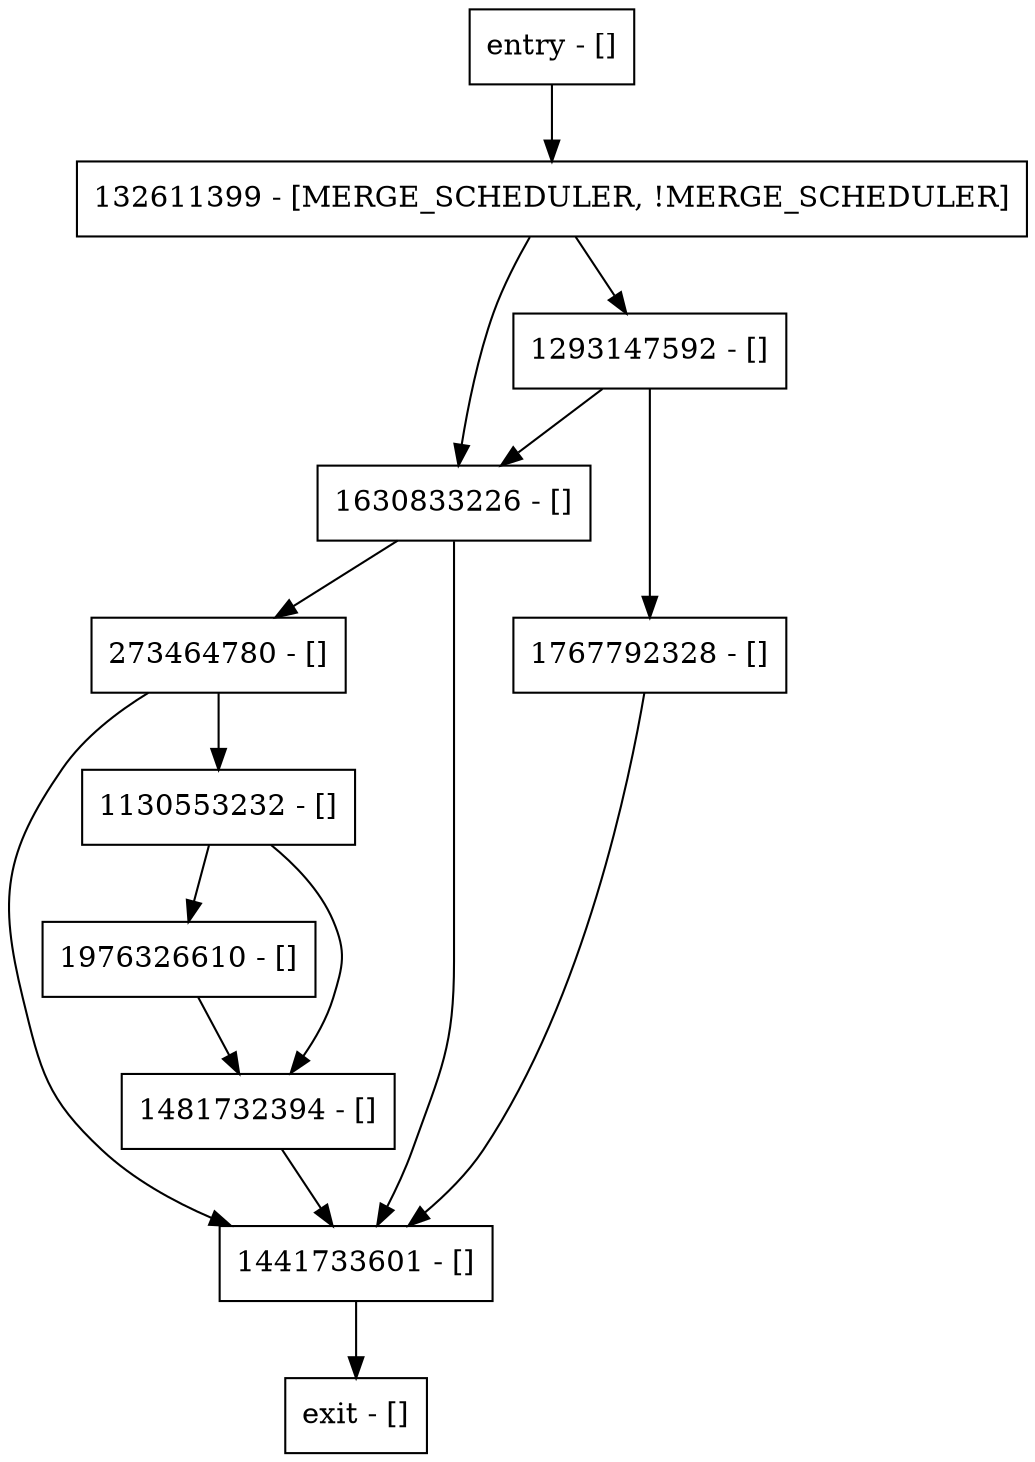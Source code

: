 digraph onInsert {
node [shape=record];
entry [label="entry - []"];
exit [label="exit - []"];
132611399 [label="132611399 - [MERGE_SCHEDULER, !MERGE_SCHEDULER]"];
273464780 [label="273464780 - []"];
1293147592 [label="1293147592 - []"];
1441733601 [label="1441733601 - []"];
1976326610 [label="1976326610 - []"];
1130553232 [label="1130553232 - []"];
1630833226 [label="1630833226 - []"];
1767792328 [label="1767792328 - []"];
1481732394 [label="1481732394 - []"];
entry;
exit;
entry -> 132611399;
132611399 -> 1293147592;
132611399 -> 1630833226;
273464780 -> 1441733601;
273464780 -> 1130553232;
1293147592 -> 1630833226;
1293147592 -> 1767792328;
1441733601 -> exit;
1976326610 -> 1481732394;
1130553232 -> 1976326610;
1130553232 -> 1481732394;
1630833226 -> 273464780;
1630833226 -> 1441733601;
1767792328 -> 1441733601;
1481732394 -> 1441733601;
}
